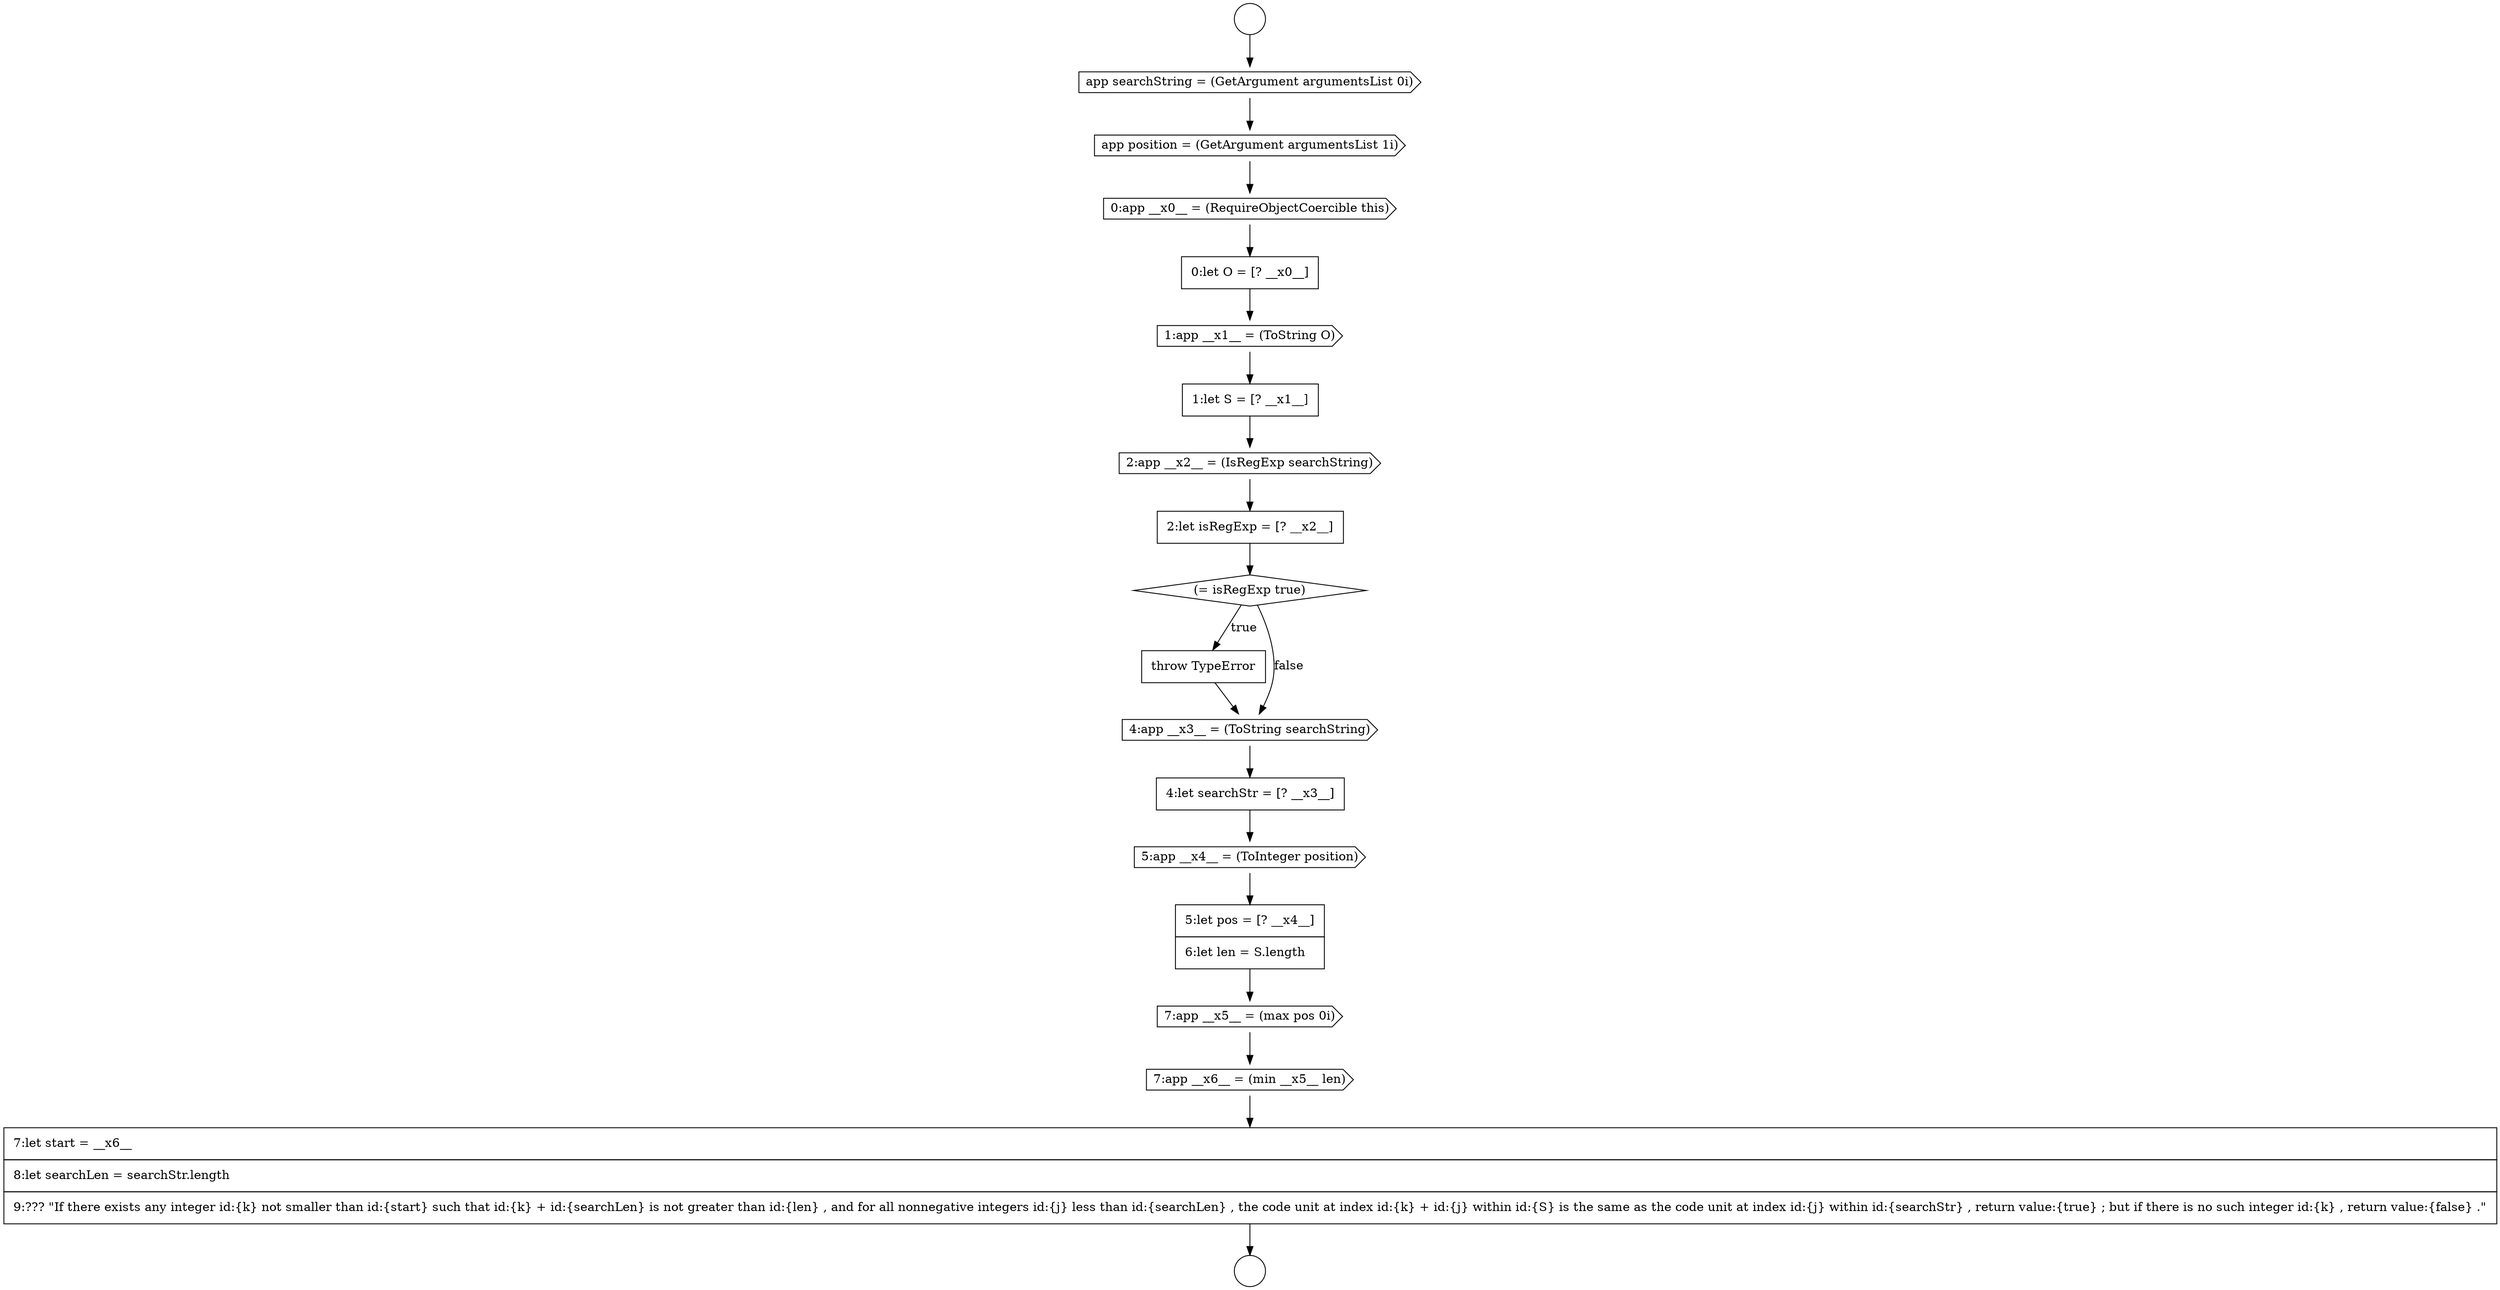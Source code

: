 digraph {
  node12911 [shape=none, margin=0, label=<<font color="black">
    <table border="0" cellborder="1" cellspacing="0" cellpadding="10">
      <tr><td align="left">2:let isRegExp = [? __x2__]</td></tr>
    </table>
  </font>> color="black" fillcolor="white" style=filled]
  node12916 [shape=cds, label=<<font color="black">5:app __x4__ = (ToInteger position)</font>> color="black" fillcolor="white" style=filled]
  node12920 [shape=none, margin=0, label=<<font color="black">
    <table border="0" cellborder="1" cellspacing="0" cellpadding="10">
      <tr><td align="left">7:let start = __x6__</td></tr>
      <tr><td align="left">8:let searchLen = searchStr.length</td></tr>
      <tr><td align="left">9:??? &quot;If there exists any integer id:{k} not smaller than id:{start} such that id:{k} + id:{searchLen} is not greater than id:{len} , and for all nonnegative integers id:{j} less than id:{searchLen} , the code unit at index id:{k} + id:{j} within id:{S} is the same as the code unit at index id:{j} within id:{searchStr} , return value:{true} ; but if there is no such integer id:{k} , return value:{false} .&quot;</td></tr>
    </table>
  </font>> color="black" fillcolor="white" style=filled]
  node12907 [shape=none, margin=0, label=<<font color="black">
    <table border="0" cellborder="1" cellspacing="0" cellpadding="10">
      <tr><td align="left">0:let O = [? __x0__]</td></tr>
    </table>
  </font>> color="black" fillcolor="white" style=filled]
  node12903 [shape=circle label=" " color="black" fillcolor="white" style=filled]
  node12918 [shape=cds, label=<<font color="black">7:app __x5__ = (max pos 0i)</font>> color="black" fillcolor="white" style=filled]
  node12912 [shape=diamond, label=<<font color="black">(= isRegExp true)</font>> color="black" fillcolor="white" style=filled]
  node12915 [shape=none, margin=0, label=<<font color="black">
    <table border="0" cellborder="1" cellspacing="0" cellpadding="10">
      <tr><td align="left">4:let searchStr = [? __x3__]</td></tr>
    </table>
  </font>> color="black" fillcolor="white" style=filled]
  node12908 [shape=cds, label=<<font color="black">1:app __x1__ = (ToString O)</font>> color="black" fillcolor="white" style=filled]
  node12910 [shape=cds, label=<<font color="black">2:app __x2__ = (IsRegExp searchString)</font>> color="black" fillcolor="white" style=filled]
  node12905 [shape=cds, label=<<font color="black">app position = (GetArgument argumentsList 1i)</font>> color="black" fillcolor="white" style=filled]
  node12906 [shape=cds, label=<<font color="black">0:app __x0__ = (RequireObjectCoercible this)</font>> color="black" fillcolor="white" style=filled]
  node12917 [shape=none, margin=0, label=<<font color="black">
    <table border="0" cellborder="1" cellspacing="0" cellpadding="10">
      <tr><td align="left">5:let pos = [? __x4__]</td></tr>
      <tr><td align="left">6:let len = S.length</td></tr>
    </table>
  </font>> color="black" fillcolor="white" style=filled]
  node12902 [shape=circle label=" " color="black" fillcolor="white" style=filled]
  node12913 [shape=none, margin=0, label=<<font color="black">
    <table border="0" cellborder="1" cellspacing="0" cellpadding="10">
      <tr><td align="left">throw TypeError</td></tr>
    </table>
  </font>> color="black" fillcolor="white" style=filled]
  node12914 [shape=cds, label=<<font color="black">4:app __x3__ = (ToString searchString)</font>> color="black" fillcolor="white" style=filled]
  node12909 [shape=none, margin=0, label=<<font color="black">
    <table border="0" cellborder="1" cellspacing="0" cellpadding="10">
      <tr><td align="left">1:let S = [? __x1__]</td></tr>
    </table>
  </font>> color="black" fillcolor="white" style=filled]
  node12904 [shape=cds, label=<<font color="black">app searchString = (GetArgument argumentsList 0i)</font>> color="black" fillcolor="white" style=filled]
  node12919 [shape=cds, label=<<font color="black">7:app __x6__ = (min __x5__ len)</font>> color="black" fillcolor="white" style=filled]
  node12917 -> node12918 [ color="black"]
  node12920 -> node12903 [ color="black"]
  node12909 -> node12910 [ color="black"]
  node12910 -> node12911 [ color="black"]
  node12906 -> node12907 [ color="black"]
  node12915 -> node12916 [ color="black"]
  node12918 -> node12919 [ color="black"]
  node12905 -> node12906 [ color="black"]
  node12912 -> node12913 [label=<<font color="black">true</font>> color="black"]
  node12912 -> node12914 [label=<<font color="black">false</font>> color="black"]
  node12904 -> node12905 [ color="black"]
  node12914 -> node12915 [ color="black"]
  node12902 -> node12904 [ color="black"]
  node12908 -> node12909 [ color="black"]
  node12913 -> node12914 [ color="black"]
  node12911 -> node12912 [ color="black"]
  node12916 -> node12917 [ color="black"]
  node12907 -> node12908 [ color="black"]
  node12919 -> node12920 [ color="black"]
}
